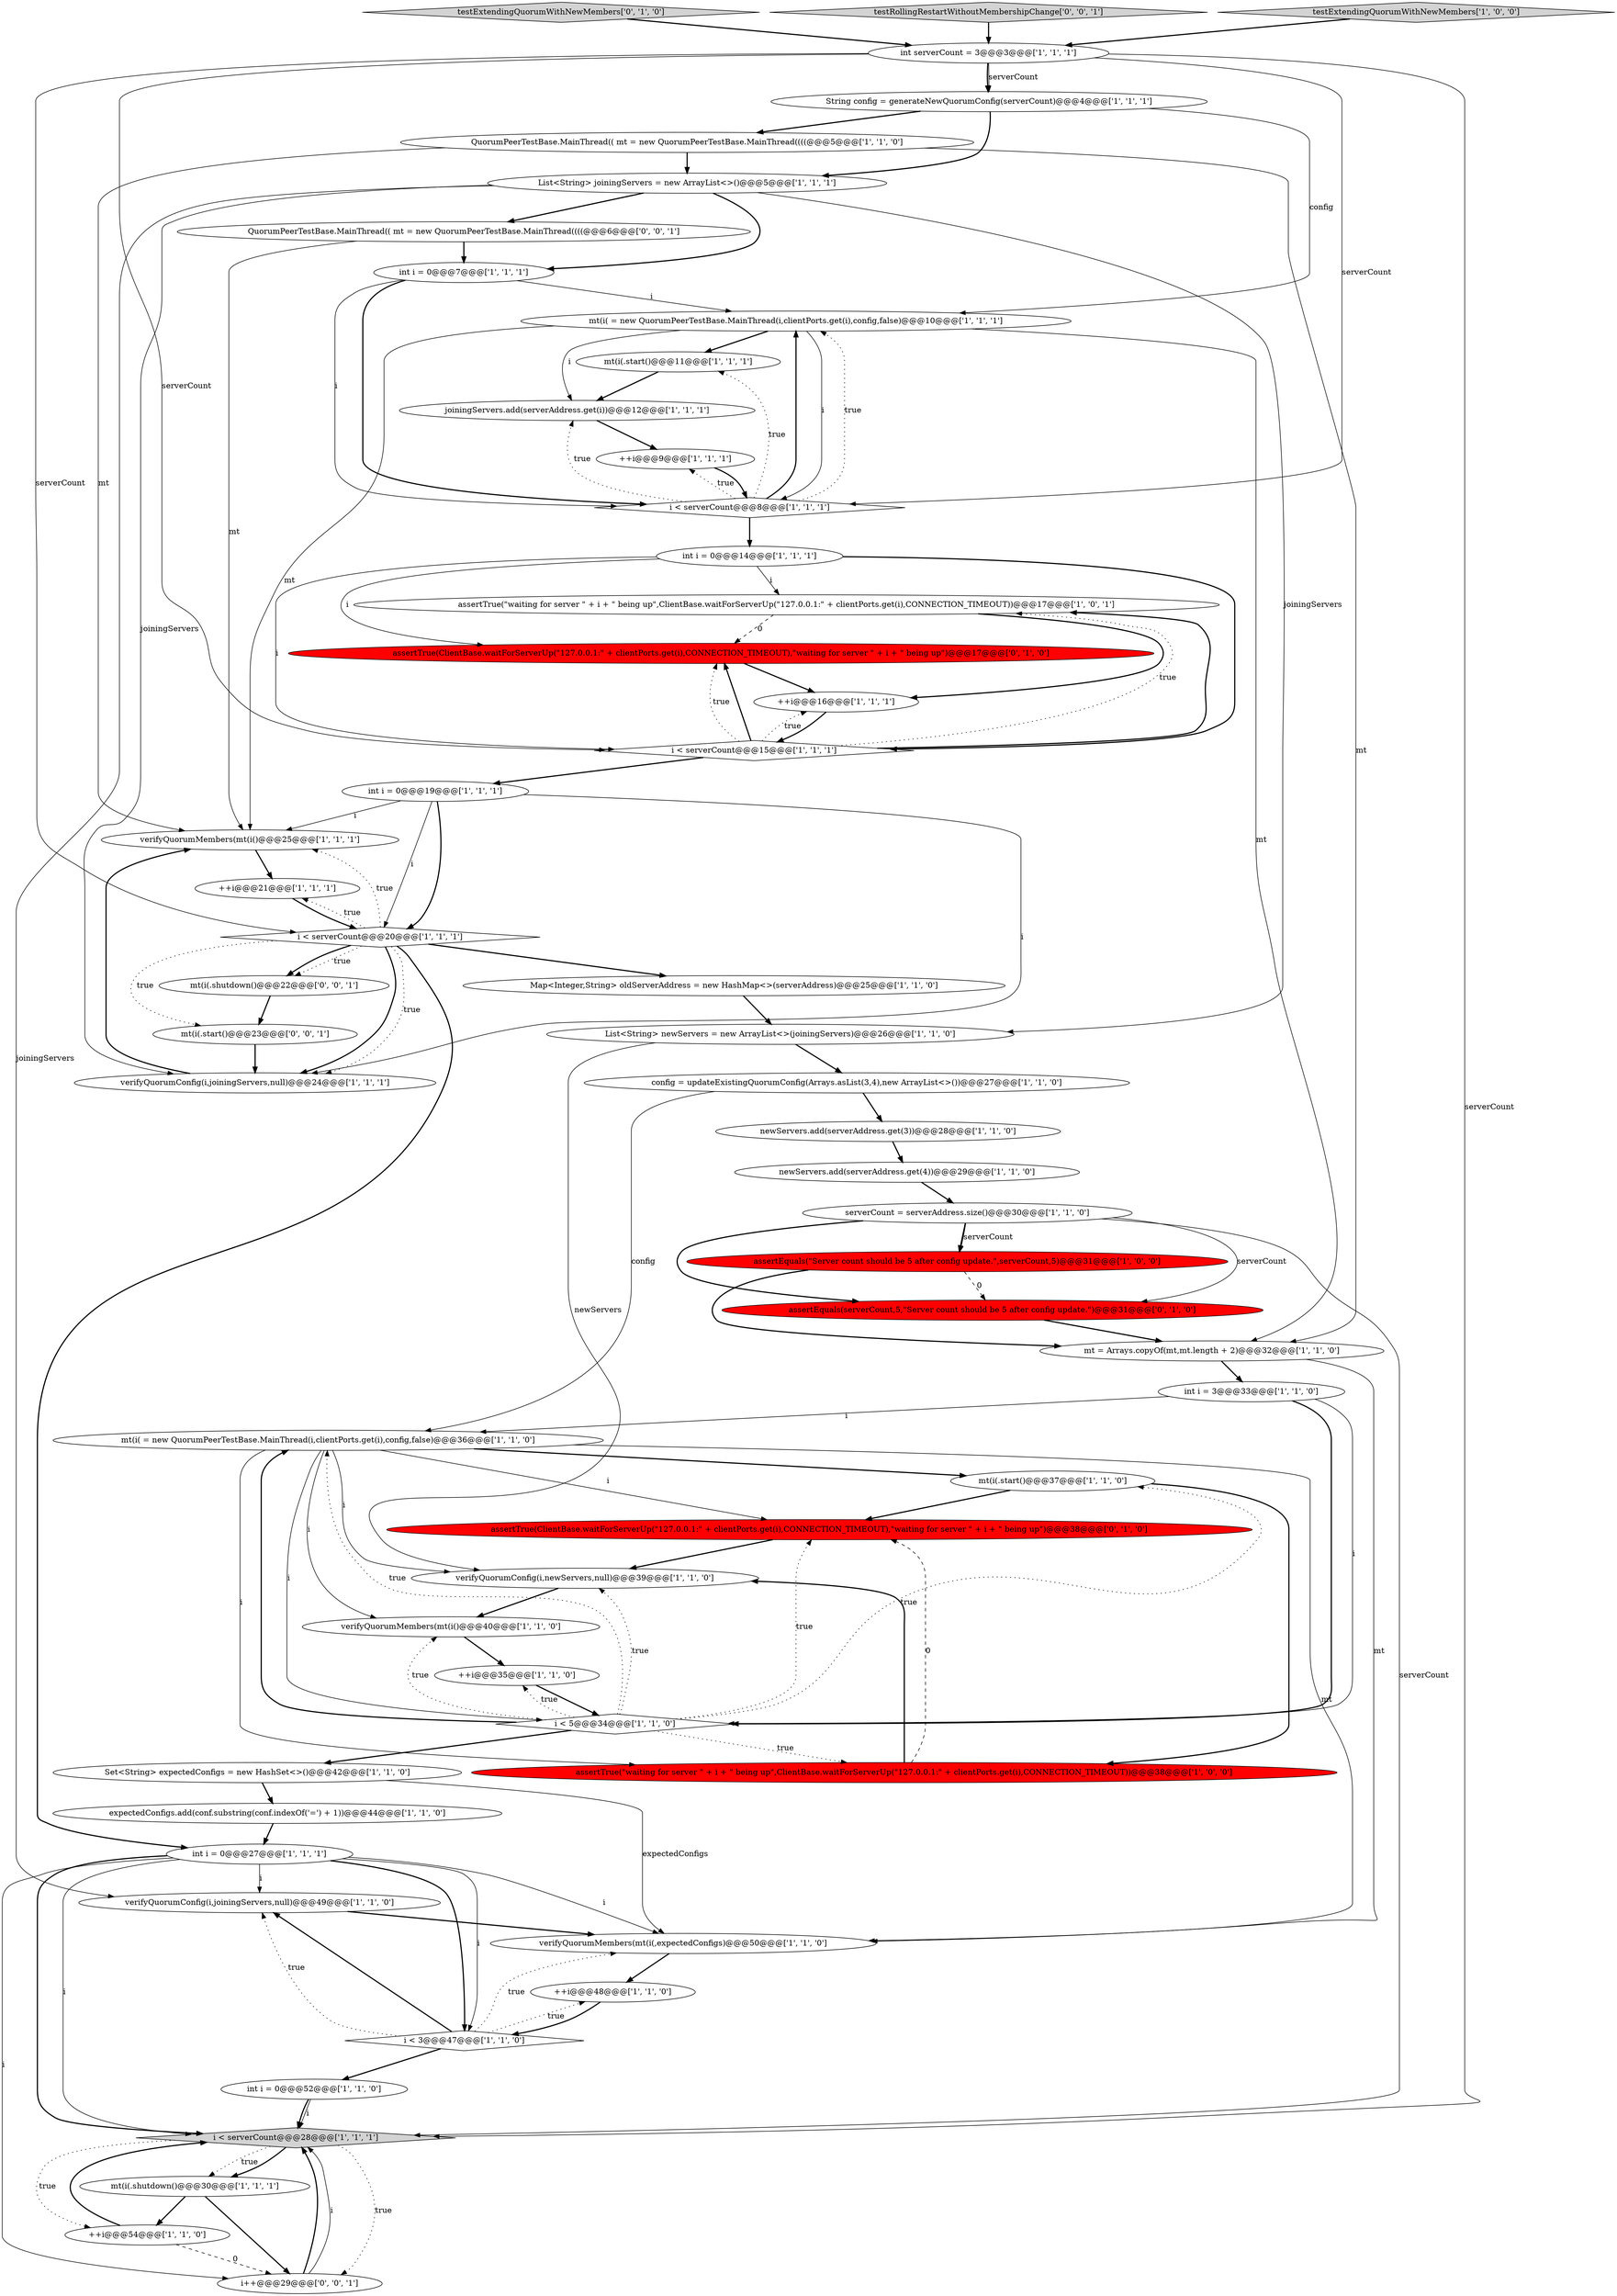 digraph {
42 [style = filled, label = "expectedConfigs.add(conf.substring(conf.indexOf('=') + 1))@@@44@@@['1', '1', '0']", fillcolor = white, shape = ellipse image = "AAA0AAABBB1BBB"];
48 [style = filled, label = "assertEquals(serverCount,5,\"Server count should be 5 after config update.\")@@@31@@@['0', '1', '0']", fillcolor = red, shape = ellipse image = "AAA1AAABBB2BBB"];
25 [style = filled, label = "Map<Integer,String> oldServerAddress = new HashMap<>(serverAddress)@@@25@@@['1', '1', '0']", fillcolor = white, shape = ellipse image = "AAA0AAABBB1BBB"];
11 [style = filled, label = "i < serverCount@@@28@@@['1', '1', '1']", fillcolor = lightgray, shape = diamond image = "AAA0AAABBB1BBB"];
32 [style = filled, label = "++i@@@21@@@['1', '1', '1']", fillcolor = white, shape = ellipse image = "AAA0AAABBB1BBB"];
5 [style = filled, label = "config = updateExistingQuorumConfig(Arrays.asList(3,4),new ArrayList<>())@@@27@@@['1', '1', '0']", fillcolor = white, shape = ellipse image = "AAA0AAABBB1BBB"];
27 [style = filled, label = "mt(i(.start()@@@11@@@['1', '1', '1']", fillcolor = white, shape = ellipse image = "AAA0AAABBB1BBB"];
52 [style = filled, label = "QuorumPeerTestBase.MainThread(( mt = new QuorumPeerTestBase.MainThread((((@@@6@@@['0', '0', '1']", fillcolor = white, shape = ellipse image = "AAA0AAABBB3BBB"];
22 [style = filled, label = "QuorumPeerTestBase.MainThread(( mt = new QuorumPeerTestBase.MainThread((((@@@5@@@['1', '1', '0']", fillcolor = white, shape = ellipse image = "AAA0AAABBB1BBB"];
8 [style = filled, label = "int i = 3@@@33@@@['1', '1', '0']", fillcolor = white, shape = ellipse image = "AAA0AAABBB1BBB"];
50 [style = filled, label = "testExtendingQuorumWithNewMembers['0', '1', '0']", fillcolor = lightgray, shape = diamond image = "AAA0AAABBB2BBB"];
28 [style = filled, label = "assertEquals(\"Server count should be 5 after config update.\",serverCount,5)@@@31@@@['1', '0', '0']", fillcolor = red, shape = ellipse image = "AAA1AAABBB1BBB"];
23 [style = filled, label = "assertTrue(\"waiting for server \" + i + \" being up\",ClientBase.waitForServerUp(\"127.0.0.1:\" + clientPorts.get(i),CONNECTION_TIMEOUT))@@@17@@@['1', '0', '1']", fillcolor = white, shape = ellipse image = "AAA0AAABBB1BBB"];
41 [style = filled, label = "++i@@@35@@@['1', '1', '0']", fillcolor = white, shape = ellipse image = "AAA0AAABBB1BBB"];
49 [style = filled, label = "assertTrue(ClientBase.waitForServerUp(\"127.0.0.1:\" + clientPorts.get(i),CONNECTION_TIMEOUT),\"waiting for server \" + i + \" being up\")@@@17@@@['0', '1', '0']", fillcolor = red, shape = ellipse image = "AAA1AAABBB2BBB"];
45 [style = filled, label = "newServers.add(serverAddress.get(3))@@@28@@@['1', '1', '0']", fillcolor = white, shape = ellipse image = "AAA0AAABBB1BBB"];
26 [style = filled, label = "mt(i(.start()@@@37@@@['1', '1', '0']", fillcolor = white, shape = ellipse image = "AAA0AAABBB1BBB"];
34 [style = filled, label = "int i = 0@@@19@@@['1', '1', '1']", fillcolor = white, shape = ellipse image = "AAA0AAABBB1BBB"];
0 [style = filled, label = "newServers.add(serverAddress.get(4))@@@29@@@['1', '1', '0']", fillcolor = white, shape = ellipse image = "AAA0AAABBB1BBB"];
55 [style = filled, label = "mt(i(.shutdown()@@@22@@@['0', '0', '1']", fillcolor = white, shape = ellipse image = "AAA0AAABBB3BBB"];
38 [style = filled, label = "verifyQuorumConfig(i,newServers,null)@@@39@@@['1', '1', '0']", fillcolor = white, shape = ellipse image = "AAA0AAABBB1BBB"];
9 [style = filled, label = "verifyQuorumConfig(i,joiningServers,null)@@@49@@@['1', '1', '0']", fillcolor = white, shape = ellipse image = "AAA0AAABBB1BBB"];
36 [style = filled, label = "List<String> newServers = new ArrayList<>(joiningServers)@@@26@@@['1', '1', '0']", fillcolor = white, shape = ellipse image = "AAA0AAABBB1BBB"];
4 [style = filled, label = "verifyQuorumMembers(mt(i()@@@25@@@['1', '1', '1']", fillcolor = white, shape = ellipse image = "AAA0AAABBB1BBB"];
17 [style = filled, label = "verifyQuorumMembers(mt(i(,expectedConfigs)@@@50@@@['1', '1', '0']", fillcolor = white, shape = ellipse image = "AAA0AAABBB1BBB"];
29 [style = filled, label = "mt(i( = new QuorumPeerTestBase.MainThread(i,clientPorts.get(i),config,false)@@@36@@@['1', '1', '0']", fillcolor = white, shape = ellipse image = "AAA0AAABBB1BBB"];
43 [style = filled, label = "i < serverCount@@@15@@@['1', '1', '1']", fillcolor = white, shape = diamond image = "AAA0AAABBB1BBB"];
47 [style = filled, label = "assertTrue(ClientBase.waitForServerUp(\"127.0.0.1:\" + clientPorts.get(i),CONNECTION_TIMEOUT),\"waiting for server \" + i + \" being up\")@@@38@@@['0', '1', '0']", fillcolor = red, shape = ellipse image = "AAA1AAABBB2BBB"];
53 [style = filled, label = "mt(i(.start()@@@23@@@['0', '0', '1']", fillcolor = white, shape = ellipse image = "AAA0AAABBB3BBB"];
1 [style = filled, label = "int i = 0@@@7@@@['1', '1', '1']", fillcolor = white, shape = ellipse image = "AAA0AAABBB1BBB"];
46 [style = filled, label = "i < 5@@@34@@@['1', '1', '0']", fillcolor = white, shape = diamond image = "AAA0AAABBB1BBB"];
13 [style = filled, label = "int i = 0@@@27@@@['1', '1', '1']", fillcolor = white, shape = ellipse image = "AAA0AAABBB1BBB"];
7 [style = filled, label = "mt(i( = new QuorumPeerTestBase.MainThread(i,clientPorts.get(i),config,false)@@@10@@@['1', '1', '1']", fillcolor = white, shape = ellipse image = "AAA0AAABBB1BBB"];
10 [style = filled, label = "String config = generateNewQuorumConfig(serverCount)@@@4@@@['1', '1', '1']", fillcolor = white, shape = ellipse image = "AAA0AAABBB1BBB"];
30 [style = filled, label = "++i@@@9@@@['1', '1', '1']", fillcolor = white, shape = ellipse image = "AAA0AAABBB1BBB"];
51 [style = filled, label = "i++@@@29@@@['0', '0', '1']", fillcolor = white, shape = ellipse image = "AAA0AAABBB3BBB"];
3 [style = filled, label = "i < 3@@@47@@@['1', '1', '0']", fillcolor = white, shape = diamond image = "AAA0AAABBB1BBB"];
31 [style = filled, label = "i < serverCount@@@20@@@['1', '1', '1']", fillcolor = white, shape = diamond image = "AAA0AAABBB1BBB"];
54 [style = filled, label = "testRollingRestartWithoutMembershipChange['0', '0', '1']", fillcolor = lightgray, shape = diamond image = "AAA0AAABBB3BBB"];
20 [style = filled, label = "int i = 0@@@14@@@['1', '1', '1']", fillcolor = white, shape = ellipse image = "AAA0AAABBB1BBB"];
35 [style = filled, label = "mt(i(.shutdown()@@@30@@@['1', '1', '1']", fillcolor = white, shape = ellipse image = "AAA0AAABBB1BBB"];
40 [style = filled, label = "mt = Arrays.copyOf(mt,mt.length + 2)@@@32@@@['1', '1', '0']", fillcolor = white, shape = ellipse image = "AAA0AAABBB1BBB"];
37 [style = filled, label = "verifyQuorumConfig(i,joiningServers,null)@@@24@@@['1', '1', '1']", fillcolor = white, shape = ellipse image = "AAA0AAABBB1BBB"];
39 [style = filled, label = "++i@@@54@@@['1', '1', '0']", fillcolor = white, shape = ellipse image = "AAA0AAABBB1BBB"];
18 [style = filled, label = "Set<String> expectedConfigs = new HashSet<>()@@@42@@@['1', '1', '0']", fillcolor = white, shape = ellipse image = "AAA0AAABBB1BBB"];
16 [style = filled, label = "assertTrue(\"waiting for server \" + i + \" being up\",ClientBase.waitForServerUp(\"127.0.0.1:\" + clientPorts.get(i),CONNECTION_TIMEOUT))@@@38@@@['1', '0', '0']", fillcolor = red, shape = ellipse image = "AAA1AAABBB1BBB"];
33 [style = filled, label = "++i@@@48@@@['1', '1', '0']", fillcolor = white, shape = ellipse image = "AAA0AAABBB1BBB"];
14 [style = filled, label = "testExtendingQuorumWithNewMembers['1', '0', '0']", fillcolor = lightgray, shape = diamond image = "AAA0AAABBB1BBB"];
12 [style = filled, label = "serverCount = serverAddress.size()@@@30@@@['1', '1', '0']", fillcolor = white, shape = ellipse image = "AAA0AAABBB1BBB"];
24 [style = filled, label = "joiningServers.add(serverAddress.get(i))@@@12@@@['1', '1', '1']", fillcolor = white, shape = ellipse image = "AAA0AAABBB1BBB"];
15 [style = filled, label = "List<String> joiningServers = new ArrayList<>()@@@5@@@['1', '1', '1']", fillcolor = white, shape = ellipse image = "AAA0AAABBB1BBB"];
19 [style = filled, label = "int i = 0@@@52@@@['1', '1', '0']", fillcolor = white, shape = ellipse image = "AAA0AAABBB1BBB"];
2 [style = filled, label = "i < serverCount@@@8@@@['1', '1', '1']", fillcolor = white, shape = diamond image = "AAA0AAABBB1BBB"];
21 [style = filled, label = "int serverCount = 3@@@3@@@['1', '1', '1']", fillcolor = white, shape = ellipse image = "AAA0AAABBB1BBB"];
44 [style = filled, label = "++i@@@16@@@['1', '1', '1']", fillcolor = white, shape = ellipse image = "AAA0AAABBB1BBB"];
6 [style = filled, label = "verifyQuorumMembers(mt(i()@@@40@@@['1', '1', '0']", fillcolor = white, shape = ellipse image = "AAA0AAABBB1BBB"];
52->1 [style = bold, label=""];
21->10 [style = bold, label=""];
31->37 [style = bold, label=""];
12->11 [style = solid, label="serverCount"];
22->15 [style = bold, label=""];
39->51 [style = dashed, label="0"];
11->51 [style = dotted, label="true"];
3->33 [style = dotted, label="true"];
19->11 [style = bold, label=""];
5->45 [style = bold, label=""];
23->49 [style = dashed, label="0"];
1->7 [style = solid, label="i"];
43->23 [style = bold, label=""];
21->2 [style = solid, label="serverCount"];
24->30 [style = bold, label=""];
21->43 [style = solid, label="serverCount"];
29->17 [style = solid, label="mt"];
21->11 [style = solid, label="serverCount"];
16->47 [style = dashed, label="0"];
31->55 [style = dotted, label="true"];
12->48 [style = solid, label="serverCount"];
3->19 [style = bold, label=""];
15->52 [style = bold, label=""];
1->2 [style = solid, label="i"];
45->0 [style = bold, label=""];
6->41 [style = bold, label=""];
21->10 [style = solid, label="serverCount"];
20->43 [style = bold, label=""];
31->53 [style = dotted, label="true"];
19->11 [style = solid, label="i"];
34->37 [style = solid, label="i"];
51->11 [style = bold, label=""];
23->44 [style = bold, label=""];
13->3 [style = solid, label="i"];
21->31 [style = solid, label="serverCount"];
2->20 [style = bold, label=""];
12->28 [style = bold, label=""];
33->3 [style = bold, label=""];
46->29 [style = dotted, label="true"];
29->16 [style = solid, label="i"];
25->36 [style = bold, label=""];
2->24 [style = dotted, label="true"];
8->46 [style = solid, label="i"];
34->4 [style = solid, label="i"];
26->47 [style = bold, label=""];
34->31 [style = bold, label=""];
9->17 [style = bold, label=""];
11->35 [style = dotted, label="true"];
7->24 [style = solid, label="i"];
15->37 [style = solid, label="joiningServers"];
12->48 [style = bold, label=""];
13->11 [style = bold, label=""];
11->39 [style = dotted, label="true"];
38->6 [style = bold, label=""];
29->26 [style = bold, label=""];
26->16 [style = bold, label=""];
12->28 [style = solid, label="serverCount"];
40->17 [style = solid, label="mt"];
15->36 [style = solid, label="joiningServers"];
46->16 [style = dotted, label="true"];
8->29 [style = solid, label="i"];
2->27 [style = dotted, label="true"];
20->23 [style = solid, label="i"];
29->38 [style = solid, label="i"];
43->49 [style = dotted, label="true"];
41->46 [style = bold, label=""];
3->17 [style = dotted, label="true"];
43->23 [style = dotted, label="true"];
43->34 [style = bold, label=""];
32->31 [style = bold, label=""];
14->21 [style = bold, label=""];
35->51 [style = bold, label=""];
7->4 [style = solid, label="mt"];
31->25 [style = bold, label=""];
7->2 [style = solid, label="i"];
31->13 [style = bold, label=""];
0->12 [style = bold, label=""];
49->44 [style = bold, label=""];
46->47 [style = dotted, label="true"];
35->39 [style = bold, label=""];
2->30 [style = dotted, label="true"];
20->43 [style = solid, label="i"];
3->9 [style = dotted, label="true"];
46->18 [style = bold, label=""];
46->29 [style = bold, label=""];
36->38 [style = solid, label="newServers"];
18->17 [style = solid, label="expectedConfigs"];
51->11 [style = solid, label="i"];
3->9 [style = bold, label=""];
53->37 [style = bold, label=""];
43->44 [style = dotted, label="true"];
7->40 [style = solid, label="mt"];
22->4 [style = solid, label="mt"];
29->47 [style = solid, label="i"];
54->21 [style = bold, label=""];
13->51 [style = solid, label="i"];
27->24 [style = bold, label=""];
1->2 [style = bold, label=""];
36->5 [style = bold, label=""];
46->38 [style = dotted, label="true"];
15->1 [style = bold, label=""];
10->22 [style = bold, label=""];
13->9 [style = solid, label="i"];
22->40 [style = solid, label="mt"];
42->13 [style = bold, label=""];
5->29 [style = solid, label="config"];
13->17 [style = solid, label="i"];
10->7 [style = solid, label="config"];
28->40 [style = bold, label=""];
16->38 [style = bold, label=""];
10->15 [style = bold, label=""];
31->37 [style = dotted, label="true"];
17->33 [style = bold, label=""];
46->41 [style = dotted, label="true"];
15->9 [style = solid, label="joiningServers"];
39->11 [style = bold, label=""];
47->38 [style = bold, label=""];
29->46 [style = solid, label="i"];
11->35 [style = bold, label=""];
37->4 [style = bold, label=""];
44->43 [style = bold, label=""];
48->40 [style = bold, label=""];
31->32 [style = dotted, label="true"];
46->26 [style = dotted, label="true"];
29->6 [style = solid, label="i"];
8->46 [style = bold, label=""];
52->4 [style = solid, label="mt"];
13->11 [style = solid, label="i"];
28->48 [style = dashed, label="0"];
13->3 [style = bold, label=""];
20->49 [style = solid, label="i"];
31->55 [style = bold, label=""];
2->7 [style = dotted, label="true"];
55->53 [style = bold, label=""];
7->27 [style = bold, label=""];
43->49 [style = bold, label=""];
2->7 [style = bold, label=""];
30->2 [style = bold, label=""];
50->21 [style = bold, label=""];
46->6 [style = dotted, label="true"];
31->4 [style = dotted, label="true"];
4->32 [style = bold, label=""];
34->31 [style = solid, label="i"];
40->8 [style = bold, label=""];
18->42 [style = bold, label=""];
}
